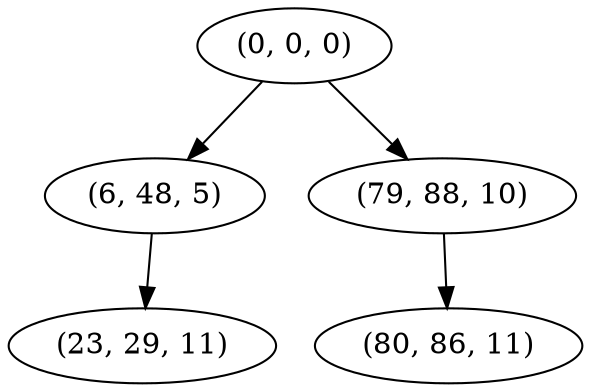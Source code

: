 digraph tree {
    "(0, 0, 0)";
    "(6, 48, 5)";
    "(23, 29, 11)";
    "(79, 88, 10)";
    "(80, 86, 11)";
    "(0, 0, 0)" -> "(6, 48, 5)";
    "(0, 0, 0)" -> "(79, 88, 10)";
    "(6, 48, 5)" -> "(23, 29, 11)";
    "(79, 88, 10)" -> "(80, 86, 11)";
}
